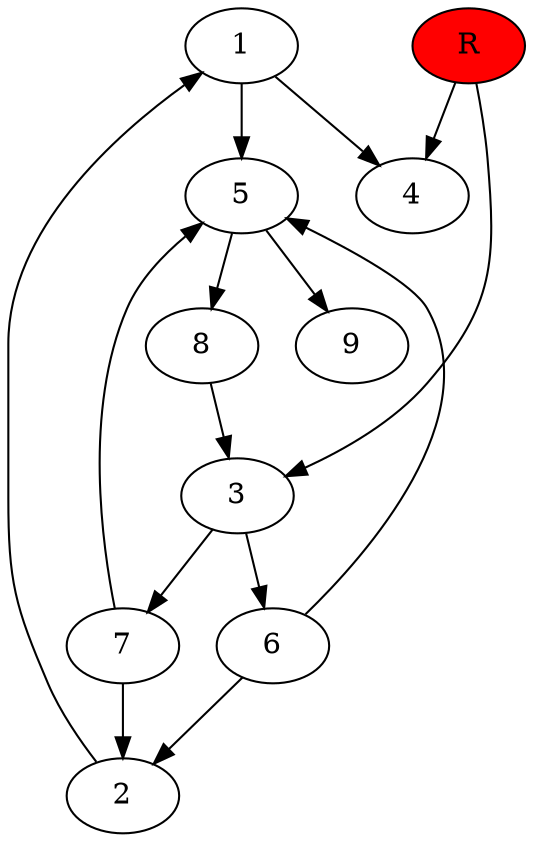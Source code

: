 digraph prb67298 {
	1
	2
	3
	4
	5
	6
	7
	8
	R [fillcolor="#ff0000" style=filled]
	1 -> 4
	1 -> 5
	2 -> 1
	3 -> 6
	3 -> 7
	5 -> 8
	5 -> 9
	6 -> 2
	6 -> 5
	7 -> 2
	7 -> 5
	8 -> 3
	R -> 3
	R -> 4
}
